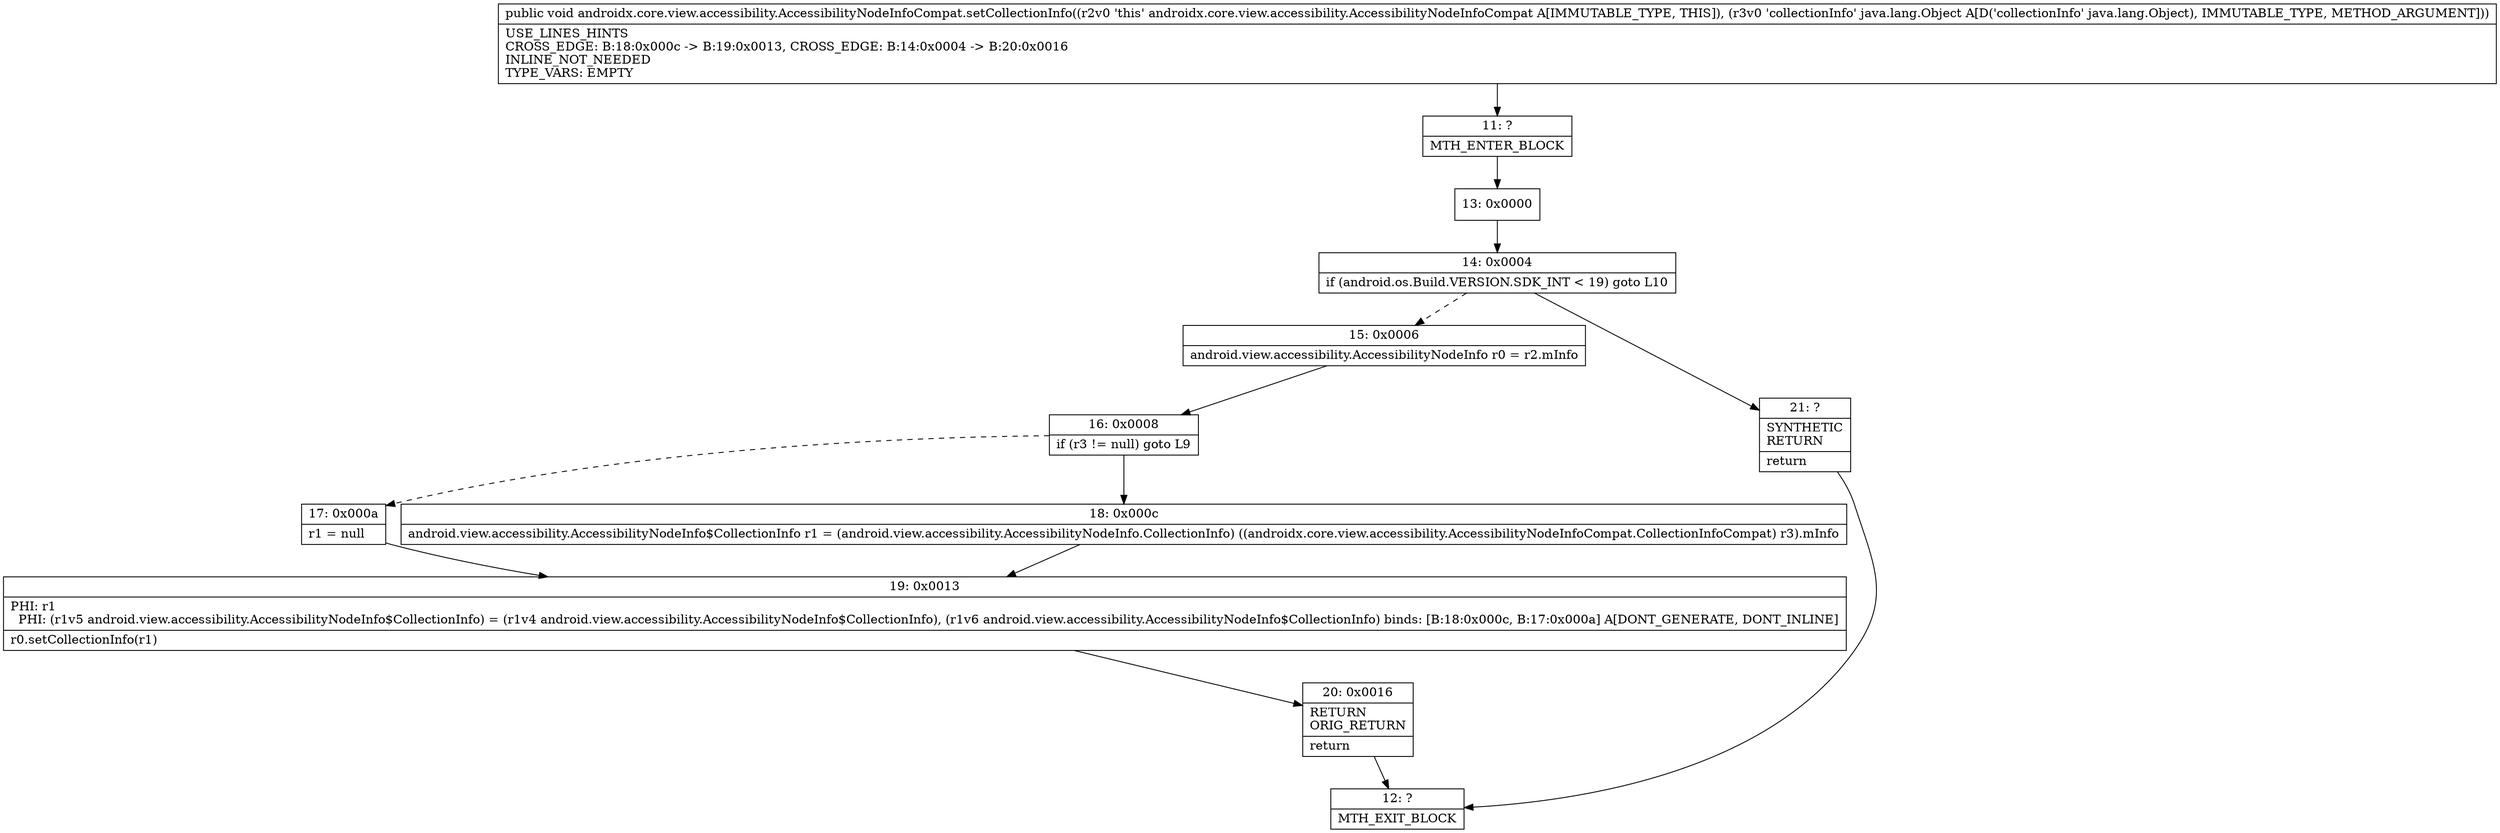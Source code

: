 digraph "CFG forandroidx.core.view.accessibility.AccessibilityNodeInfoCompat.setCollectionInfo(Ljava\/lang\/Object;)V" {
Node_11 [shape=record,label="{11\:\ ?|MTH_ENTER_BLOCK\l}"];
Node_13 [shape=record,label="{13\:\ 0x0000}"];
Node_14 [shape=record,label="{14\:\ 0x0004|if (android.os.Build.VERSION.SDK_INT \< 19) goto L10\l}"];
Node_15 [shape=record,label="{15\:\ 0x0006|android.view.accessibility.AccessibilityNodeInfo r0 = r2.mInfo\l}"];
Node_16 [shape=record,label="{16\:\ 0x0008|if (r3 != null) goto L9\l}"];
Node_17 [shape=record,label="{17\:\ 0x000a|r1 = null\l}"];
Node_19 [shape=record,label="{19\:\ 0x0013|PHI: r1 \l  PHI: (r1v5 android.view.accessibility.AccessibilityNodeInfo$CollectionInfo) = (r1v4 android.view.accessibility.AccessibilityNodeInfo$CollectionInfo), (r1v6 android.view.accessibility.AccessibilityNodeInfo$CollectionInfo) binds: [B:18:0x000c, B:17:0x000a] A[DONT_GENERATE, DONT_INLINE]\l|r0.setCollectionInfo(r1)\l}"];
Node_20 [shape=record,label="{20\:\ 0x0016|RETURN\lORIG_RETURN\l|return\l}"];
Node_12 [shape=record,label="{12\:\ ?|MTH_EXIT_BLOCK\l}"];
Node_18 [shape=record,label="{18\:\ 0x000c|android.view.accessibility.AccessibilityNodeInfo$CollectionInfo r1 = (android.view.accessibility.AccessibilityNodeInfo.CollectionInfo) ((androidx.core.view.accessibility.AccessibilityNodeInfoCompat.CollectionInfoCompat) r3).mInfo\l}"];
Node_21 [shape=record,label="{21\:\ ?|SYNTHETIC\lRETURN\l|return\l}"];
MethodNode[shape=record,label="{public void androidx.core.view.accessibility.AccessibilityNodeInfoCompat.setCollectionInfo((r2v0 'this' androidx.core.view.accessibility.AccessibilityNodeInfoCompat A[IMMUTABLE_TYPE, THIS]), (r3v0 'collectionInfo' java.lang.Object A[D('collectionInfo' java.lang.Object), IMMUTABLE_TYPE, METHOD_ARGUMENT]))  | USE_LINES_HINTS\lCROSS_EDGE: B:18:0x000c \-\> B:19:0x0013, CROSS_EDGE: B:14:0x0004 \-\> B:20:0x0016\lINLINE_NOT_NEEDED\lTYPE_VARS: EMPTY\l}"];
MethodNode -> Node_11;Node_11 -> Node_13;
Node_13 -> Node_14;
Node_14 -> Node_15[style=dashed];
Node_14 -> Node_21;
Node_15 -> Node_16;
Node_16 -> Node_17[style=dashed];
Node_16 -> Node_18;
Node_17 -> Node_19;
Node_19 -> Node_20;
Node_20 -> Node_12;
Node_18 -> Node_19;
Node_21 -> Node_12;
}


